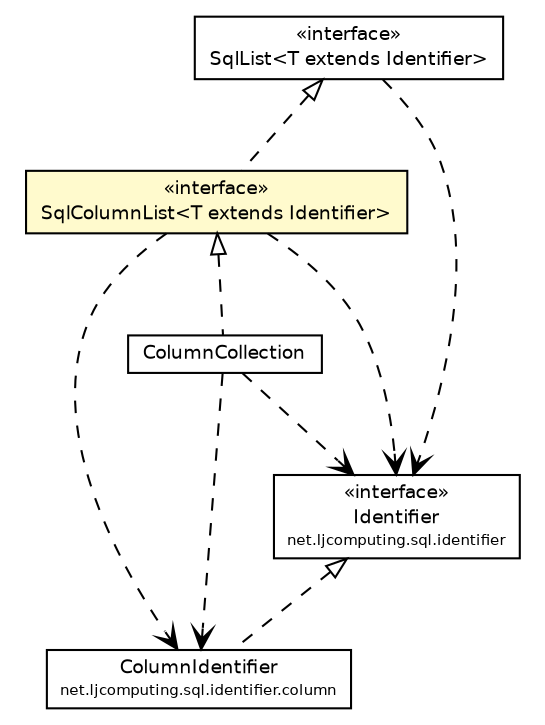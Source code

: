#!/usr/local/bin/dot
#
# Class diagram 
# Generated by UMLGraph version R5_6 (http://www.umlgraph.org/)
#

digraph G {
	edge [fontname="Helvetica",fontsize=10,labelfontname="Helvetica",labelfontsize=10];
	node [fontname="Helvetica",fontsize=10,shape=plaintext];
	nodesep=0.25;
	ranksep=0.5;
	// net.ljcomputing.sql.collection.SqlColumnList<T extends net.ljcomputing.sql.identifier.Identifier>
	c820 [label=<<table title="net.ljcomputing.sql.collection.SqlColumnList" border="0" cellborder="1" cellspacing="0" cellpadding="2" port="p" bgcolor="lemonChiffon" href="./SqlColumnList.html">
		<tr><td><table border="0" cellspacing="0" cellpadding="1">
<tr><td align="center" balign="center"> &#171;interface&#187; </td></tr>
<tr><td align="center" balign="center"> SqlColumnList&lt;T extends Identifier&gt; </td></tr>
		</table></td></tr>
		</table>>, URL="./SqlColumnList.html", fontname="Helvetica", fontcolor="black", fontsize=9.0];
	// net.ljcomputing.sql.collection.ColumnCollection
	c822 [label=<<table title="net.ljcomputing.sql.collection.ColumnCollection" border="0" cellborder="1" cellspacing="0" cellpadding="2" port="p" href="./ColumnCollection.html">
		<tr><td><table border="0" cellspacing="0" cellpadding="1">
<tr><td align="center" balign="center"> ColumnCollection </td></tr>
		</table></td></tr>
		</table>>, URL="./ColumnCollection.html", fontname="Helvetica", fontcolor="black", fontsize=9.0];
	// net.ljcomputing.sql.collection.SqlList<T extends net.ljcomputing.sql.identifier.Identifier>
	c823 [label=<<table title="net.ljcomputing.sql.collection.SqlList" border="0" cellborder="1" cellspacing="0" cellpadding="2" port="p" href="./SqlList.html">
		<tr><td><table border="0" cellspacing="0" cellpadding="1">
<tr><td align="center" balign="center"> &#171;interface&#187; </td></tr>
<tr><td align="center" balign="center"> SqlList&lt;T extends Identifier&gt; </td></tr>
		</table></td></tr>
		</table>>, URL="./SqlList.html", fontname="Helvetica", fontcolor="black", fontsize=9.0];
	// net.ljcomputing.sql.identifier.Identifier
	c830 [label=<<table title="net.ljcomputing.sql.identifier.Identifier" border="0" cellborder="1" cellspacing="0" cellpadding="2" port="p" href="../identifier/Identifier.html">
		<tr><td><table border="0" cellspacing="0" cellpadding="1">
<tr><td align="center" balign="center"> &#171;interface&#187; </td></tr>
<tr><td align="center" balign="center"> Identifier </td></tr>
<tr><td align="center" balign="center"><font point-size="7.0"> net.ljcomputing.sql.identifier </font></td></tr>
		</table></td></tr>
		</table>>, URL="../identifier/Identifier.html", fontname="Helvetica", fontcolor="black", fontsize=9.0];
	// net.ljcomputing.sql.identifier.column.ColumnIdentifier
	c832 [label=<<table title="net.ljcomputing.sql.identifier.column.ColumnIdentifier" border="0" cellborder="1" cellspacing="0" cellpadding="2" port="p" href="../identifier/column/ColumnIdentifier.html">
		<tr><td><table border="0" cellspacing="0" cellpadding="1">
<tr><td align="center" balign="center"> ColumnIdentifier </td></tr>
<tr><td align="center" balign="center"><font point-size="7.0"> net.ljcomputing.sql.identifier.column </font></td></tr>
		</table></td></tr>
		</table>>, URL="../identifier/column/ColumnIdentifier.html", fontname="Helvetica", fontcolor="black", fontsize=9.0];
	//net.ljcomputing.sql.collection.SqlColumnList<T extends net.ljcomputing.sql.identifier.Identifier> implements net.ljcomputing.sql.collection.SqlList<T extends net.ljcomputing.sql.identifier.Identifier>
	c823:p -> c820:p [dir=back,arrowtail=empty,style=dashed];
	//net.ljcomputing.sql.collection.ColumnCollection implements net.ljcomputing.sql.collection.SqlColumnList<T extends net.ljcomputing.sql.identifier.Identifier>
	c820:p -> c822:p [dir=back,arrowtail=empty,style=dashed];
	//net.ljcomputing.sql.identifier.column.ColumnIdentifier implements net.ljcomputing.sql.identifier.Identifier
	c830:p -> c832:p [dir=back,arrowtail=empty,style=dashed];
	// net.ljcomputing.sql.collection.SqlColumnList<T extends net.ljcomputing.sql.identifier.Identifier> DEPEND net.ljcomputing.sql.identifier.column.ColumnIdentifier
	c820:p -> c832:p [taillabel="", label="", headlabel="", fontname="Helvetica", fontcolor="black", fontsize=10.0, color="black", arrowhead=open, style=dashed];
	// net.ljcomputing.sql.collection.SqlColumnList<T extends net.ljcomputing.sql.identifier.Identifier> DEPEND net.ljcomputing.sql.identifier.Identifier
	c820:p -> c830:p [taillabel="", label="", headlabel="", fontname="Helvetica", fontcolor="black", fontsize=10.0, color="black", arrowhead=open, style=dashed];
	// net.ljcomputing.sql.collection.ColumnCollection DEPEND net.ljcomputing.sql.identifier.column.ColumnIdentifier
	c822:p -> c832:p [taillabel="", label="", headlabel="", fontname="Helvetica", fontcolor="black", fontsize=10.0, color="black", arrowhead=open, style=dashed];
	// net.ljcomputing.sql.collection.ColumnCollection DEPEND net.ljcomputing.sql.identifier.Identifier
	c822:p -> c830:p [taillabel="", label="", headlabel="", fontname="Helvetica", fontcolor="black", fontsize=10.0, color="black", arrowhead=open, style=dashed];
	// net.ljcomputing.sql.collection.SqlList<T extends net.ljcomputing.sql.identifier.Identifier> DEPEND net.ljcomputing.sql.identifier.Identifier
	c823:p -> c830:p [taillabel="", label="", headlabel="", fontname="Helvetica", fontcolor="black", fontsize=10.0, color="black", arrowhead=open, style=dashed];
}

